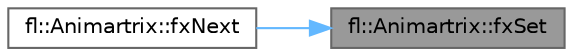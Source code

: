 digraph "fl::Animartrix::fxSet"
{
 // LATEX_PDF_SIZE
  bgcolor="transparent";
  edge [fontname=Helvetica,fontsize=10,labelfontname=Helvetica,labelfontsize=10];
  node [fontname=Helvetica,fontsize=10,shape=box,height=0.2,width=0.4];
  rankdir="RL";
  Node1 [id="Node000001",label="fl::Animartrix::fxSet",height=0.2,width=0.4,color="gray40", fillcolor="grey60", style="filled", fontcolor="black",tooltip=" "];
  Node1 -> Node2 [id="edge1_Node000001_Node000002",dir="back",color="steelblue1",style="solid",tooltip=" "];
  Node2 [id="Node000002",label="fl::Animartrix::fxNext",height=0.2,width=0.4,color="grey40", fillcolor="white", style="filled",URL="$d8/df5/classfl_1_1_animartrix_a08ba1b5880350eb1484eb71d9ac1ec74.html#a08ba1b5880350eb1484eb71d9ac1ec74",tooltip=" "];
}
